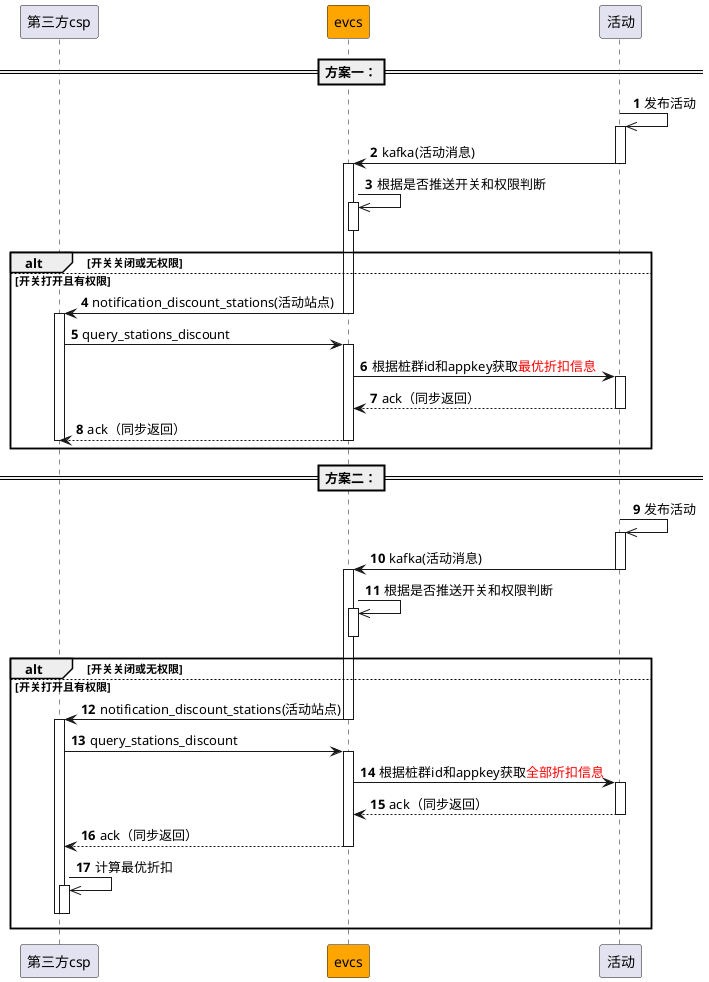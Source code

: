 @startuml
participant "第三方csp" as csp
participant "evcs" as evcs  #orange
participant "活动" as hd
autonumber
==方案一：==

hd ->> hd: 发布活动
activate hd

hd -> evcs: kafka(活动消息)
deactivate hd
activate evcs
evcs->>evcs:根据是否推送开关和权限判断
activate evcs

alt 开关关闭或无权限
deactivate evcs

else  开关打开且有权限
evcs->csp:notification_discount_stations(活动站点)
deactivate evcs

activate csp
csp->evcs:query_stations_discount

activate evcs
evcs->hd:根据桩群id和appkey获取<color red>最优折扣信息
activate hd
hd-->evcs: ack（同步返回）
deactivate hd

evcs-->csp:ack（同步返回）
deactivate evcs
deactivate csp
end

==方案二：==
hd ->> hd: 发布活动
activate hd

hd -> evcs: kafka(活动消息)
deactivate hd
activate evcs
evcs->>evcs:根据是否推送开关和权限判断

activate evcs
'deactivate evcs


alt 开关关闭或无权限
deactivate evcs

else  开关打开且有权限
evcs->csp:notification_discount_stations(活动站点)
deactivate evcs
activate csp
csp->evcs:query_stations_discount

activate evcs
evcs->hd:根据桩群id和appkey获取<color red>全部折扣信息
activate hd
hd-->evcs: ack（同步返回）
deactivate hd

evcs-->csp:ack（同步返回）
deactivate evcs

csp->>csp:计算最优折扣
activate csp
deactivate csp
deactivate csp

end
@endumlhd
